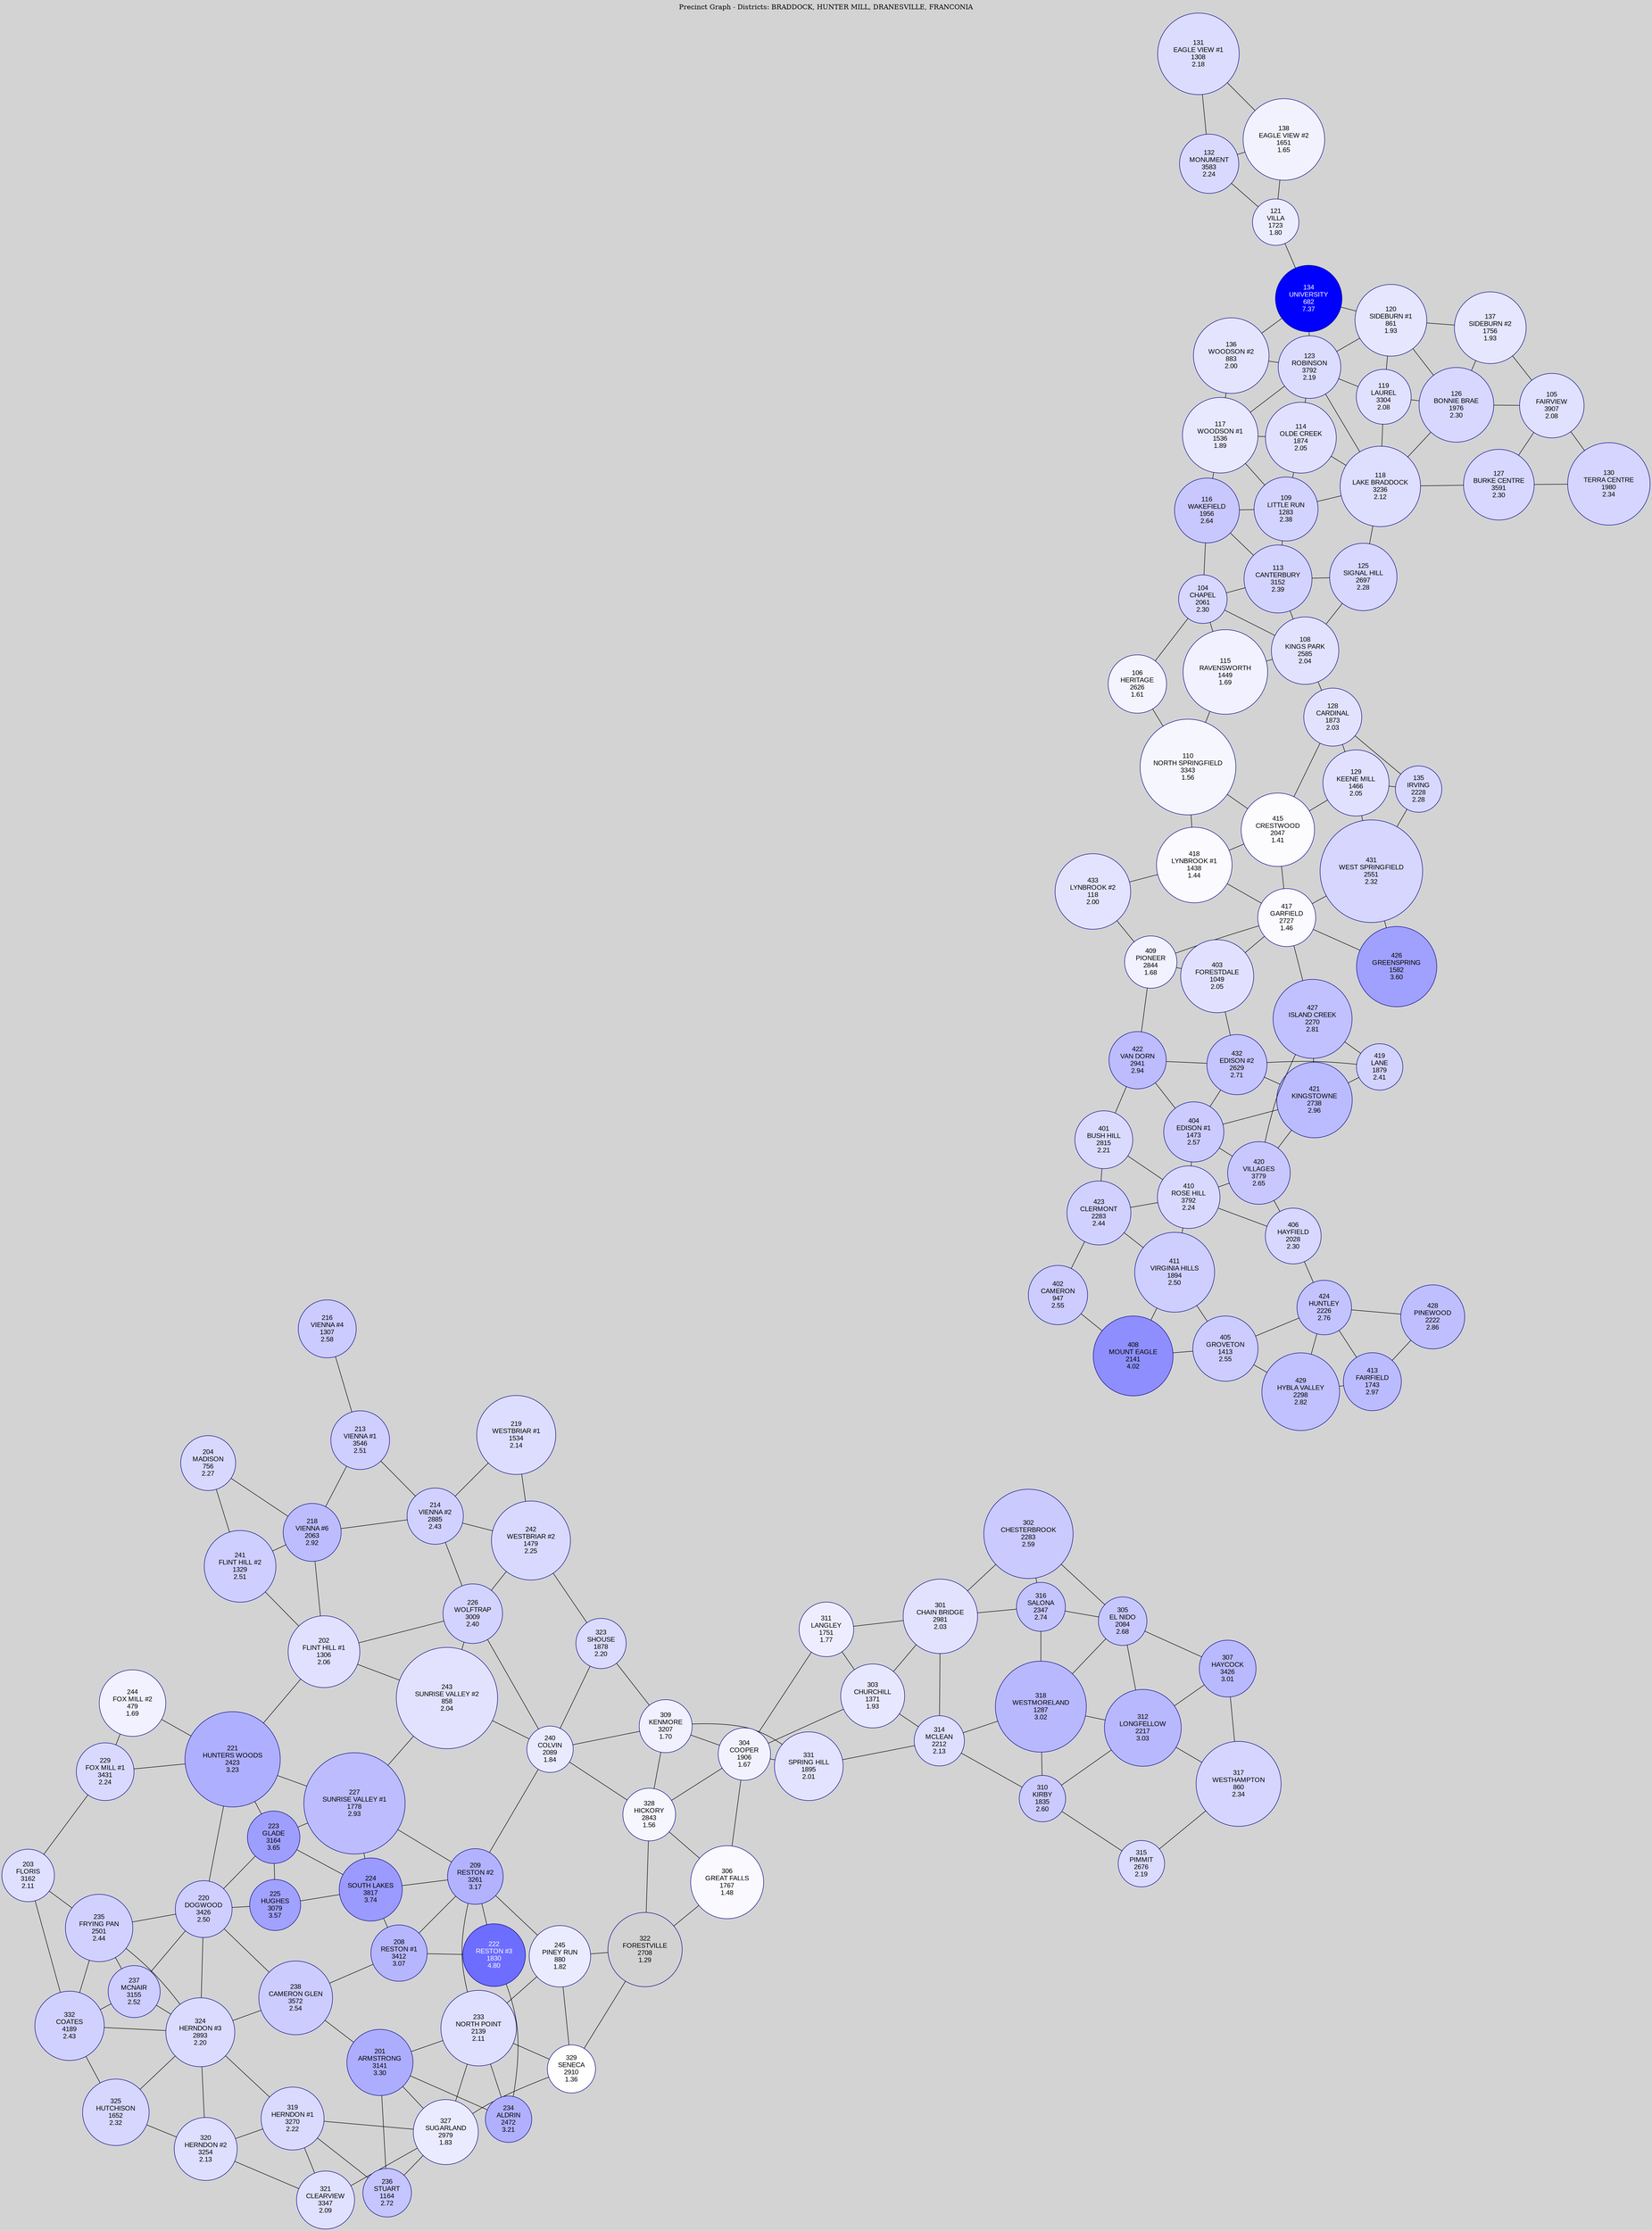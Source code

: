 graph G {
    layout=neato;
    overlap=false;
    splines=true;
    node [shape=circle, style=filled, color=darkblue, fontname="Arial"];
    edge [color=black];
    bgcolor="lightgray";
label="Precinct Graph - Districts: BRADDOCK, HUNTER MILL, DRANESVILLE, FRANCONIA";
labelloc="t";
433 [label="433\nLYNBROOK #2\n118\n2.00", fillcolor="#e3e3ff", fontcolor="black", width="0.5", height="0.5"];
432 [label="432\nEDISON #2\n2629\n2.71", fillcolor="#c5c5ff", fontcolor="black", width="1.2551921699689663", height="1.2551921699689663"];
431 [label="431\nWEST SPRINGFIELD\n2551\n2.32", fillcolor="#d6d6ff", fontcolor="black", width="1.2179517784674148", height="1.2179517784674148"];
429 [label="429\nHYBLA VALLEY\n2298\n2.82", fillcolor="#c1c1ff", fontcolor="black", width="1.097159226545715", height="1.097159226545715"];
428 [label="428\nPINEWOOD\n2222\n2.86", fillcolor="#bfbfff", fontcolor="black", width="1.0608737168775364", height="1.0608737168775364"];
427 [label="427\nISLAND CREEK\n2270\n2.81", fillcolor="#c1c1ff", fontcolor="black", width="1.0837908808784913", height="1.0837908808784913"];
426 [label="426\nGREENSPRING\n1582\n3.60", fillcolor="#a0a0ff", fontcolor="black", width="0.755311530198138", height="0.755311530198138"];
426 -- 431;
424 [label="424\nHUNTLEY\n2226\n2.76", fillcolor="#c3c3ff", fontcolor="black", width="1.0627834805442826", height="1.0627834805442826"];
424 -- 428;
424 -- 429;
423 [label="423\nCLERMONT\n2283\n2.44", fillcolor="#d1d1ff", fontcolor="black", width="1.0899976127954165", height="1.0899976127954165"];
422 [label="422\nVAN DORN\n2941\n2.94", fillcolor="#bcbcff", fontcolor="black", width="1.404153735975173", height="1.404153735975173"];
422 -- 432;
421 [label="421\nKINGSTOWNE\n2738\n2.96", fillcolor="#bbbbff", fontcolor="black", width="1.3072332298878013", height="1.3072332298878013"];
421 -- 427;
421 -- 432;
420 [label="420\nVILLAGES\n3779\n2.65", fillcolor="#c8c8ff", fontcolor="black", width="1.8042492241585104", height="1.8042492241585104"];
420 -- 421;
420 -- 427;
419 [label="419\nLANE\n1879\n2.41", fillcolor="#d2d2ff", fontcolor="black", width="0.8971114824540463", height="0.8971114824540463"];
419 -- 421;
419 -- 427;
419 -- 432;
418 [label="418\nLYNBROOK #1\n1438\n1.44", fillcolor="#fbfbff", fontcolor="black", width="0.6865600381952733", height="0.6865600381952733"];
418 -- 433;
417 [label="417\nGARFIELD\n2727\n1.46", fillcolor="#fafaff", fontcolor="black", width="1.3019813798042492", height="1.3019813798042492"];
417 -- 418;
417 -- 426;
417 -- 427;
417 -- 431;
415 [label="415\nCRESTWOOD\n2047\n1.41", fillcolor="#fcfcff", fontcolor="black", width="0.9773215564573884", height="0.9773215564573884"];
415 -- 418;
415 -- 417;
413 [label="413\nFAIRFIELD\n1743\n2.97", fillcolor="#bbbbff", fontcolor="black", width="0.8321795177846741", height="0.8321795177846741"];
413 -- 424;
413 -- 428;
413 -- 429;
411 [label="411\nVIRGINIA HILLS\n1894\n2.50", fillcolor="#ceceff", fontcolor="black", width="0.9042730962043447", height="0.9042730962043447"];
411 -- 423;
410 [label="410\nROSE HILL\n3792\n2.24", fillcolor="#d9d9ff", fontcolor="black", width="1.8104559560754356", height="1.8104559560754356"];
410 -- 411;
410 -- 420;
410 -- 423;
409 [label="409\nPIONEER\n2844\n1.68", fillcolor="#f1f1ff", fontcolor="black", width="1.3578419670565767", height="1.3578419670565767"];
409 -- 417;
409 -- 422;
409 -- 433;
408 [label="408\nMOUNT EAGLE\n2141\n4.02", fillcolor="#8e8eff", fontcolor="black", width="1.022201002625925", height="1.022201002625925"];
408 -- 411;
406 [label="406\nHAYFIELD\n2028\n2.30", fillcolor="#d7d7ff", fontcolor="black", width="0.9682501790403437", height="0.9682501790403437"];
406 -- 410;
406 -- 420;
406 -- 424;
405 [label="405\nGROVETON\n1413\n2.55", fillcolor="#ccccff", fontcolor="black", width="0.6746240152781093", height="0.6746240152781093"];
405 -- 408;
405 -- 411;
405 -- 424;
405 -- 429;
404 [label="404\nEDISON #1\n1473\n2.57", fillcolor="#cbcbff", fontcolor="black", width="0.7032704702793029", height="0.7032704702793029"];
404 -- 410;
404 -- 420;
404 -- 421;
404 -- 422;
404 -- 432;
403 [label="403\nFORESTDALE\n1049\n2.05", fillcolor="#e1e1ff", fontcolor="black", width="0.5008355216042015", height="0.5008355216042015"];
403 -- 409;
403 -- 417;
403 -- 432;
402 [label="402\nCAMERON\n947\n2.55", fillcolor="#ccccff", fontcolor="black", width="0.5", height="0.5"];
402 -- 408;
402 -- 423;
401 [label="401\nBUSH HILL\n2815\n2.21", fillcolor="#dadaff", fontcolor="black", width="1.3439961804726666", height="1.3439961804726666"];
401 -- 410;
401 -- 422;
401 -- 423;
332 [label="332\nCOATES\n4189\n2.43", fillcolor="#d1d1ff", fontcolor="black", width="2", height="2"];
331 [label="331\nSPRING HILL\n1895\n2.01", fillcolor="#e3e3ff", fontcolor="black", width="0.9047505371210313", height="0.9047505371210313"];
329 [label="329\nSENECA\n2910\n1.36", fillcolor="#fffefe", fontcolor="black", width="1.3893530675578898", height="1.3893530675578898"];
328 [label="328\nHICKORY\n2843\n1.56", fillcolor="#f6f6ff", fontcolor="black", width="1.3573645261398901", height="1.3573645261398901"];
327 [label="327\nSUGARLAND\n2979\n1.83", fillcolor="#ebebff", fontcolor="black", width="1.4222964908092623", height="1.4222964908092623"];
327 -- 329;
325 [label="325\nHUTCHISON\n1652\n2.32", fillcolor="#d6d6ff", fontcolor="black", width="0.7887323943661971", height="0.7887323943661971"];
325 -- 332;
324 [label="324\nHERNDON #3\n2893\n2.20", fillcolor="#dbdbff", fontcolor="black", width="1.3812365719742181", height="1.3812365719742181"];
324 -- 325;
324 -- 332;
323 [label="323\nSHOUSE\n1878\n2.20", fillcolor="#dbdbff", fontcolor="black", width="0.8966340415373597", height="0.8966340415373597"];
322 [label="322\nFORESTVILLE\n2708\n1.29", fillcolor="#ff101101", fontcolor="black", width="1.2929100023872047", height="1.2929100023872047"];
322 -- 328;
322 -- 329;
321 [label="321\nCLEARVIEW\n3347\n2.09", fillcolor="#e0e0ff", fontcolor="black", width="1.5979947481499164", height="1.5979947481499164"];
321 -- 327;
320 [label="320\nHERNDON #2\n3254\n2.13", fillcolor="#dedeff", fontcolor="black", width="1.5535927428980663", height="1.5535927428980663"];
320 -- 321;
320 -- 324;
320 -- 325;
319 [label="319\nHERNDON #1\n3270\n2.22", fillcolor="#dadaff", fontcolor="black", width="1.5612317975650514", height="1.5612317975650514"];
319 -- 320;
319 -- 321;
319 -- 324;
319 -- 327;
318 [label="318\nWESTMORELAND\n1287\n3.02", fillcolor="#b8b8ff", fontcolor="black", width="0.6144664597756028", height="0.6144664597756028"];
317 [label="317\nWESTHAMPTON\n860\n2.34", fillcolor="#d5d5ff", fontcolor="black", width="0.5", height="0.5"];
316 [label="316\nSALONA\n2347\n2.74", fillcolor="#c4c4ff", fontcolor="black", width="1.1205538314633565", height="1.1205538314633565"];
316 -- 318;
315 [label="315\nPIMMIT\n2676\n2.19", fillcolor="#dbdbff", fontcolor="black", width="1.2776318930532347", height="1.2776318930532347"];
315 -- 317;
314 [label="314\nMCLEAN\n2212\n2.13", fillcolor="#dedeff", fontcolor="black", width="1.0560993077106708", height="1.0560993077106708"];
314 -- 318;
314 -- 331;
312 [label="312\nLONGFELLOW\n2217\n3.03", fillcolor="#b8b8ff", fontcolor="black", width="1.0584865122941036", height="1.0584865122941036"];
312 -- 317;
312 -- 318;
311 [label="311\nLANGLEY\n1751\n1.77", fillcolor="#ededff", fontcolor="black", width="0.8359990451181666", height="0.8359990451181666"];
310 [label="310\nKIRBY\n1835\n2.60", fillcolor="#cacaff", fontcolor="black", width="0.8761040821198377", height="0.8761040821198377"];
310 -- 312;
310 -- 314;
310 -- 315;
310 -- 318;
309 [label="309\nKENMORE\n3207\n1.70", fillcolor="#f0f0ff", fontcolor="black", width="1.5311530198137981", height="1.5311530198137981"];
309 -- 323;
309 -- 328;
309 -- 331;
307 [label="307\nHAYCOCK\n3426\n3.01", fillcolor="#b9b9ff", fontcolor="black", width="1.6357125805681547", height="1.6357125805681547"];
307 -- 312;
307 -- 317;
306 [label="306\nGREAT FALLS\n1767\n1.48", fillcolor="#f9f9ff", fontcolor="black", width="0.8436380997851516", height="0.8436380997851516"];
306 -- 322;
306 -- 328;
305 [label="305\nEL NIDO\n2084\n2.68", fillcolor="#c7c7ff", fontcolor="black", width="0.9949868703747912", height="0.9949868703747912"];
305 -- 307;
305 -- 312;
305 -- 316;
305 -- 318;
304 [label="304\nCOOPER\n1906\n1.67", fillcolor="#f2f2ff", fontcolor="black", width="0.9100023872045835", height="0.9100023872045835"];
304 -- 306;
304 -- 309;
304 -- 311;
304 -- 328;
304 -- 331;
303 [label="303\nCHURCHILL\n1371\n1.93", fillcolor="#e7e7ff", fontcolor="black", width="0.6545714967772738", height="0.6545714967772738"];
303 -- 304;
303 -- 311;
303 -- 314;
302 [label="302\nCHESTERBROOK\n2283\n2.59", fillcolor="#cacaff", fontcolor="black", width="1.0899976127954165", height="1.0899976127954165"];
302 -- 305;
302 -- 316;
301 [label="301\nCHAIN BRIDGE\n2981\n2.03", fillcolor="#e2e2ff", fontcolor="black", width="1.4232513726426355", height="1.4232513726426355"];
301 -- 302;
301 -- 303;
301 -- 311;
301 -- 314;
301 -- 316;
245 [label="245\nPINEY RUN\n880\n1.82", fillcolor="#ebebff", fontcolor="black", width="0.5", height="0.5"];
245 -- 322;
245 -- 329;
244 [label="244\nFOX MILL #2\n479\n1.69", fillcolor="#f1f1ff", fontcolor="black", width="0.5", height="0.5"];
243 [label="243\nSUNRISE VALLEY #2\n858\n2.04", fillcolor="#e2e2ff", fontcolor="black", width="0.5", height="0.5"];
242 [label="242\nWESTBRIAR #2\n1479\n2.25", fillcolor="#d9d9ff", fontcolor="black", width="0.7061351157794223", height="0.7061351157794223"];
242 -- 323;
241 [label="241\nFLINT HILL #2\n1329\n2.51", fillcolor="#ceceff", fontcolor="black", width="0.6345189782764383", height="0.6345189782764383"];
240 [label="240\nCOLVIN\n2089\n1.84", fillcolor="#eaeaff", fontcolor="black", width="0.9973740749582239", height="0.9973740749582239"];
240 -- 243;
240 -- 309;
240 -- 323;
240 -- 328;
238 [label="238\nCAMERON GLEN\n3572\n2.54", fillcolor="#ccccff", fontcolor="black", width="1.7054189544043925", height="1.7054189544043925"];
238 -- 324;
237 [label="237\nMCNAIR\n3155\n2.52", fillcolor="#cdcdff", fontcolor="black", width="1.506326092146097", height="1.506326092146097"];
237 -- 332;
237 -- 324;
236 [label="236\nSTUART\n1164\n2.72", fillcolor="#c5c5ff", fontcolor="black", width="0.5557412270231559", height="0.5557412270231559"];
236 -- 319;
236 -- 327;
235 [label="235\nFRYING PAN\n2501\n2.44", fillcolor="#d1d1ff", fontcolor="black", width="1.1940797326330868", height="1.1940797326330868"];
235 -- 237;
235 -- 324;
235 -- 332;
234 [label="234\nALDRIN\n2472\n3.21", fillcolor="#b0b0ff", fontcolor="black", width="1.1802339460491764", height="1.1802339460491764"];
233 [label="233\nNORTH POINT\n2139\n2.11", fillcolor="#dfdfff", fontcolor="black", width="1.0212461207925518", height="1.0212461207925518"];
233 -- 234;
233 -- 245;
233 -- 327;
233 -- 329;
229 [label="229\nFOX MILL #1\n3431\n2.24", fillcolor="#d9d9ff", fontcolor="black", width="1.6380997851515875", height="1.6380997851515875"];
229 -- 244;
227 [label="227\nSUNRISE VALLEY #1\n1778\n2.93", fillcolor="#bcbcff", fontcolor="black", width="0.8488899498687037", height="0.8488899498687037"];
227 -- 243;
226 [label="226\nWOLFTRAP\n3009\n2.40", fillcolor="#d3d3ff", fontcolor="black", width="1.4366197183098592", height="1.4366197183098592"];
226 -- 240;
226 -- 242;
226 -- 243;
225 [label="225\nHUGHES\n3079\n3.57", fillcolor="#a1a1ff", fontcolor="black", width="1.4700405824779184", height="1.4700405824779184"];
224 [label="224\nSOUTH LAKES\n3817\n3.74", fillcolor="#9a9aff", fontcolor="black", width="1.8223919789925997", height="1.8223919789925997"];
224 -- 225;
224 -- 227;
223 [label="223\nGLADE\n3164\n3.65", fillcolor="#9e9eff", fontcolor="black", width="1.510623060396276", height="1.510623060396276"];
223 -- 224;
223 -- 225;
223 -- 227;
222 [label="222\nRESTON #3\n1830\n4.80", fillcolor="#6d6dff", fontcolor="white", width="0.8737168775364049", height="0.8737168775364049"];
222 -- 234;
221 [label="221\nHUNTERS WOODS\n2423\n3.23", fillcolor="#afafff", fontcolor="black", width="1.156839341131535", height="1.156839341131535"];
221 -- 223;
221 -- 227;
221 -- 229;
221 -- 244;
220 [label="220\nDOGWOOD\n3426\n2.50", fillcolor="#ceceff", fontcolor="black", width="1.6357125805681547", height="1.6357125805681547"];
220 -- 221;
220 -- 223;
220 -- 225;
220 -- 235;
220 -- 237;
220 -- 238;
220 -- 324;
219 [label="219\nWESTBRIAR #1\n1534\n2.14", fillcolor="#ddddff", fontcolor="black", width="0.7323943661971831", height="0.7323943661971831"];
219 -- 242;
218 [label="218\nVIENNA #6\n2063\n2.92", fillcolor="#bcbcff", fontcolor="black", width="0.9849606111243734", height="0.9849606111243734"];
218 -- 241;
216 [label="216\nVIENNA #4\n1307\n2.58", fillcolor="#cbcbff", fontcolor="black", width="0.624015278109334", height="0.624015278109334"];
214 [label="214\nVIENNA #2\n2885\n2.43", fillcolor="#d1d1ff", fontcolor="black", width="1.3774170446407257", height="1.3774170446407257"];
214 -- 218;
214 -- 219;
214 -- 226;
214 -- 242;
213 [label="213\nVIENNA #1\n3546\n2.51", fillcolor="#ceceff", fontcolor="black", width="1.6930054905705418", height="1.6930054905705418"];
213 -- 214;
213 -- 216;
213 -- 218;
209 [label="209\nRESTON #2\n3261\n3.17", fillcolor="#b2b2ff", fontcolor="black", width="1.5569348293148724", height="1.5569348293148724"];
209 -- 222;
209 -- 224;
209 -- 227;
209 -- 233;
209 -- 240;
209 -- 245;
208 [label="208\nRESTON #1\n3412\n3.07", fillcolor="#b6b6ff", fontcolor="black", width="1.629028407734543", height="1.629028407734543"];
208 -- 209;
208 -- 222;
208 -- 224;
208 -- 238;
204 [label="204\nMADISON\n756\n2.27", fillcolor="#d8d8ff", fontcolor="black", width="0.5", height="0.5"];
204 -- 218;
204 -- 241;
203 [label="203\nFLORIS\n3162\n2.11", fillcolor="#dfdfff", fontcolor="black", width="1.509668178562903", height="1.509668178562903"];
203 -- 229;
203 -- 235;
203 -- 332;
202 [label="202\nFLINT HILL #1\n1306\n2.06", fillcolor="#e1e1ff", fontcolor="black", width="0.6235378371926474", height="0.6235378371926474"];
202 -- 218;
202 -- 221;
202 -- 226;
202 -- 241;
202 -- 243;
201 [label="201\nARMSTRONG\n3141\n3.30", fillcolor="#adadff", fontcolor="black", width="1.499641919312485", height="1.499641919312485"];
201 -- 233;
201 -- 234;
201 -- 236;
201 -- 238;
201 -- 327;
138 [label="138\nEAGLE VIEW #2\n1651\n1.65", fillcolor="#f2f2ff", fontcolor="black", width="0.7882549534495106", height="0.7882549534495106"];
137 [label="137\nSIDEBURN #2\n1756\n1.93", fillcolor="#e6e6ff", fontcolor="black", width="0.8383862497015995", height="0.8383862497015995"];
136 [label="136\nWOODSON #2\n883\n2.00", fillcolor="#e4e4ff", fontcolor="black", width="0.5", height="0.5"];
135 [label="135\nIRVING\n2228\n2.28", fillcolor="#d8d8ff", fontcolor="black", width="1.0637383623776557", height="1.0637383623776557"];
135 -- 431;
134 [label="134\nUNIVERSITY\n682\n7.37", fillcolor="#0000ff", fontcolor="white", width="0.5", height="0.5"];
134 -- 136;
132 [label="132\nMONUMENT\n3583\n2.24", fillcolor="#d9d9ff", fontcolor="black", width="1.7106708044879446", height="1.7106708044879446"];
132 -- 138;
131 [label="131\nEAGLE VIEW #1\n1308\n2.18", fillcolor="#dcdcff", fontcolor="black", width="0.6244927190260205", height="0.6244927190260205"];
131 -- 132;
131 -- 138;
130 [label="130\nTERRA CENTRE\n1980\n2.34", fillcolor="#d5d5ff", fontcolor="black", width="0.9453330150393888", height="0.9453330150393888"];
129 [label="129\nKEENE MILL\n1466\n2.05", fillcolor="#e1e1ff", fontcolor="black", width="0.699928383862497", height="0.699928383862497"];
129 -- 135;
129 -- 415;
129 -- 431;
128 [label="128\nCARDINAL\n1873\n2.03", fillcolor="#e2e2ff", fontcolor="black", width="0.8942468369539269", height="0.8942468369539269"];
128 -- 129;
128 -- 135;
128 -- 415;
127 [label="127\nBURKE CENTRE\n3591\n2.30", fillcolor="#d7d7ff", fontcolor="black", width="1.714490331821437", height="1.714490331821437"];
127 -- 130;
126 [label="126\nBONNIE BRAE\n1976\n2.30", fillcolor="#d7d7ff", fontcolor="black", width="0.9434232513726426", height="0.9434232513726426"];
126 -- 137;
125 [label="125\nSIGNAL HILL\n2697\n2.28", fillcolor="#d7d7ff", fontcolor="black", width="1.2876581523036523", height="1.2876581523036523"];
123 [label="123\nROBINSON\n3792\n2.19", fillcolor="#dcdcff", fontcolor="black", width="1.8104559560754356", height="1.8104559560754356"];
123 -- 134;
123 -- 136;
121 [label="121\nVILLA\n1723\n1.80", fillcolor="#ececff", fontcolor="black", width="0.8226306994509429", height="0.8226306994509429"];
121 -- 132;
121 -- 134;
121 -- 138;
120 [label="120\nSIDEBURN #1\n861\n1.93", fillcolor="#e6e6ff", fontcolor="black", width="0.5", height="0.5"];
120 -- 123;
120 -- 126;
120 -- 134;
120 -- 137;
119 [label="119\nLAUREL\n3304\n2.08", fillcolor="#e0e0ff", fontcolor="black", width="1.5774647887323943", height="1.5774647887323943"];
119 -- 120;
119 -- 123;
119 -- 126;
118 [label="118\nLAKE BRADDOCK\n3236\n2.12", fillcolor="#dedeff", fontcolor="black", width="1.5449988063977083", height="1.5449988063977083"];
118 -- 119;
118 -- 123;
118 -- 125;
118 -- 126;
118 -- 127;
117 [label="117\nWOODSON #1\n1536\n1.89", fillcolor="#e8e8ff", fontcolor="black", width="0.7333492480305562", height="0.7333492480305562"];
117 -- 123;
117 -- 136;
116 [label="116\nWAKEFIELD\n1956\n2.64", fillcolor="#c8c8ff", fontcolor="black", width="0.9338744330389115", height="0.9338744330389115"];
116 -- 117;
115 [label="115\nRAVENSWORTH\n1449\n1.69", fillcolor="#f1f1ff", fontcolor="black", width="0.6918118882788254", height="0.6918118882788254"];
114 [label="114\nOLDE CREEK\n1874\n2.05", fillcolor="#e1e1ff", fontcolor="black", width="0.8947242778706135", height="0.8947242778706135"];
114 -- 117;
114 -- 118;
114 -- 123;
113 [label="113\nCANTERBURY\n3152\n2.39", fillcolor="#d3d3ff", fontcolor="black", width="1.5048937693960371", height="1.5048937693960371"];
113 -- 116;
113 -- 125;
110 [label="110\nNORTH SPRINGFIELD\n3343\n1.56", fillcolor="#f6f6ff", fontcolor="black", width="1.5960849844831702", height="1.5960849844831702"];
110 -- 115;
110 -- 415;
110 -- 418;
109 [label="109\nLITTLE RUN\n1283\n2.38", fillcolor="#d3d3ff", fontcolor="black", width="0.6125566961088565", height="0.6125566961088565"];
109 -- 113;
109 -- 114;
109 -- 116;
109 -- 117;
109 -- 118;
108 [label="108\nKINGS PARK\n2585\n2.04", fillcolor="#e2e2ff", fontcolor="black", width="1.2341847696347577", height="1.2341847696347577"];
108 -- 113;
108 -- 115;
108 -- 125;
108 -- 128;
106 [label="106\nHERITAGE\n2626\n1.61", fillcolor="#f4f4ff", fontcolor="black", width="1.2537598472189067", height="1.2537598472189067"];
106 -- 110;
105 [label="105\nFAIRVIEW\n3907\n2.08", fillcolor="#e0e0ff", fontcolor="black", width="1.86536166149439", height="1.86536166149439"];
105 -- 126;
105 -- 127;
105 -- 130;
105 -- 137;
104 [label="104\nCHAPEL\n2061\n2.30", fillcolor="#d7d7ff", fontcolor="black", width="0.9840057292910003", height="0.9840057292910003"];
104 -- 106;
104 -- 108;
104 -- 113;
104 -- 115;
104 -- 116;
}

